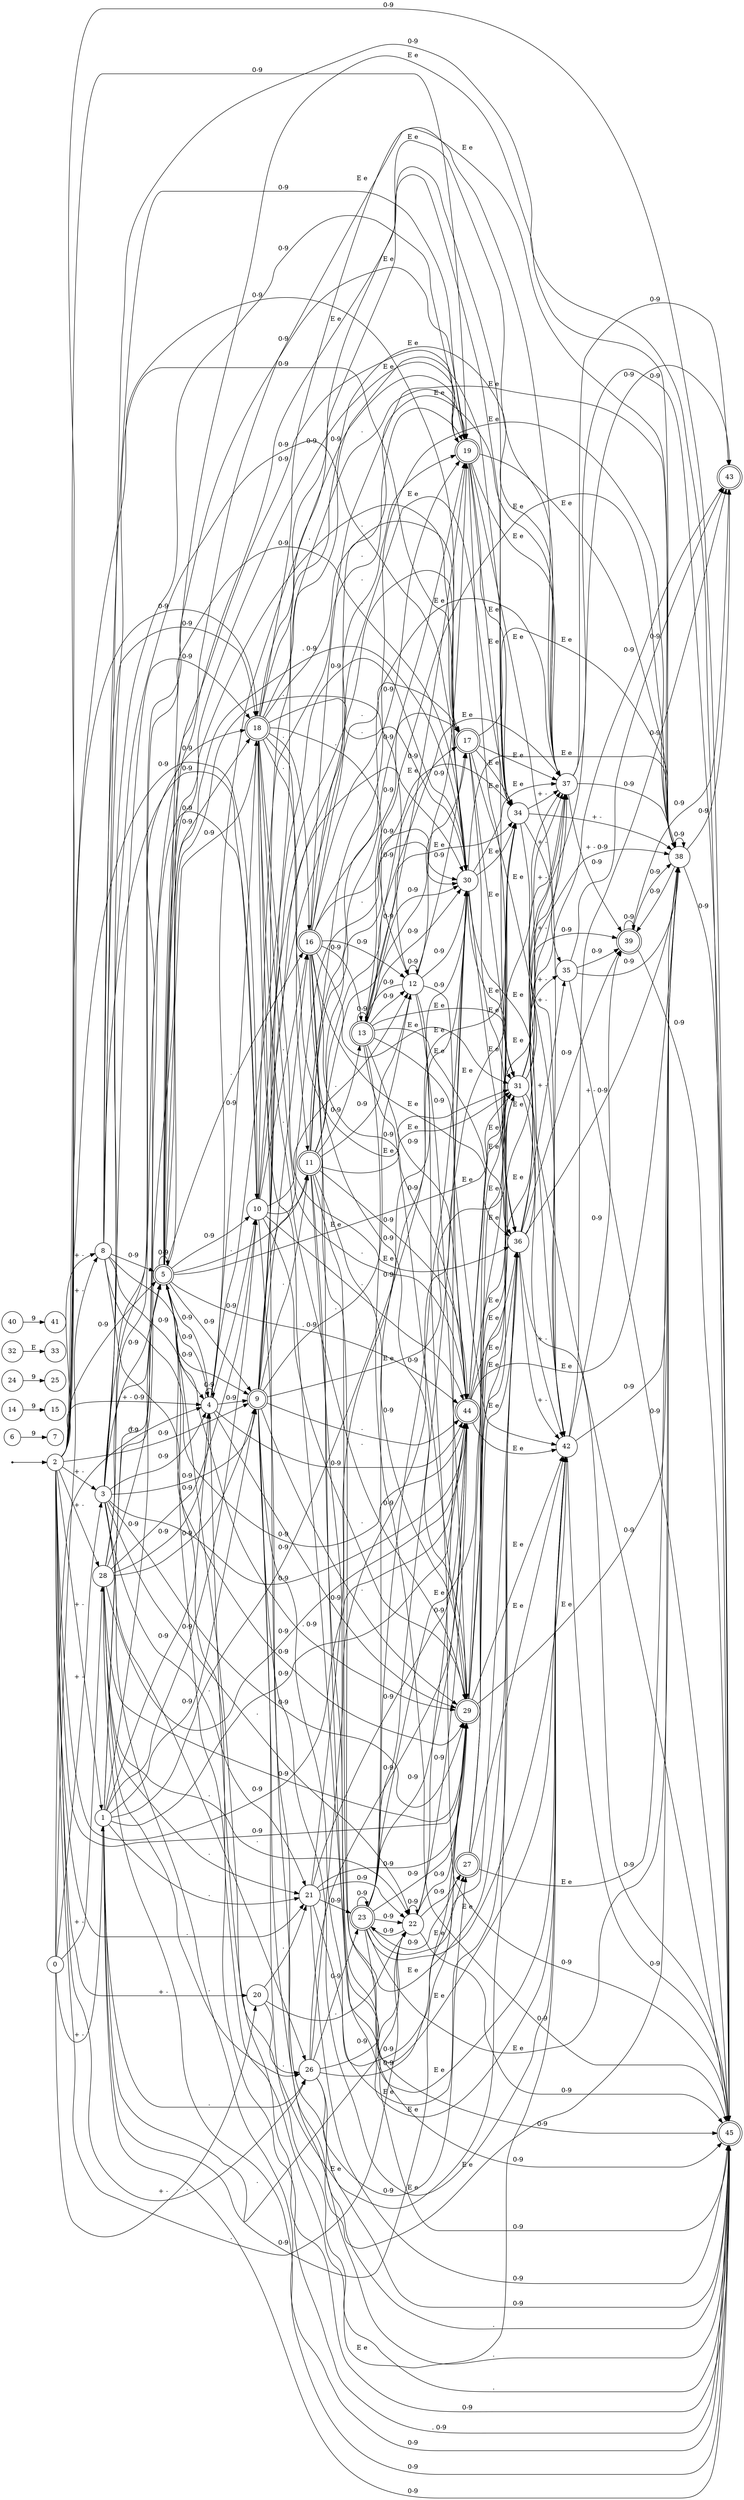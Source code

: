 digraph {
	rankdir=LR;
	node [shape = point]; _;
	node [shape = doublecircle]; 5 9 11 13 16 17 18 19 23 27 29 39 43 44 45 ;
	node [shape = circle];
	_ -> 2;
	0 -> 1 [label = "+ -"];
	0 -> 3 [label = "+ -"];
	0 -> 4 [label = "+ -"];
	0 -> 8 [label = "+ -"];
	0 -> 20 [label = "+ -"];
	0 -> 28 [label = "+ -"];
	1 -> 4 [label = "0-9"];
	1 -> 5 [label = "0-9"];
	1 -> 9 [label = "0-9"];
	1 -> 10 [label = "0-9"];
	1 -> 18 [label = "0-9"];
	1 -> 19 [label = "0-9"];
	1 -> 21 [label = "."];
	1 -> 22 [label = "."];
	1 -> 26 [label = "."];
	1 -> 29 [label = "0-9"];
	1 -> 30 [label = "0-9"];
	1 -> 44 [label = "0-9"];
	1 -> 45 [label = "0-9"];
	2 -> 1 [label = "+ -"];
	2 -> 3 [label = "+ -"];
	2 -> 4 [label = "+ - 0-9"];
	2 -> 5 [label = "0-9"];
	2 -> 8 [label = "+ -"];
	2 -> 9 [label = "0-9"];
	2 -> 10 [label = "0-9"];
	2 -> 18 [label = "0-9"];
	2 -> 19 [label = "0-9"];
	2 -> 20 [label = "+ -"];
	2 -> 21 [label = "."];
	2 -> 22 [label = "."];
	2 -> 26 [label = "."];
	2 -> 28 [label = "+ -"];
	2 -> 29 [label = "0-9"];
	2 -> 30 [label = "0-9"];
	2 -> 44 [label = "0-9"];
	2 -> 45 [label = "0-9"];
	3 -> 4 [label = "0-9"];
	3 -> 5 [label = "0-9"];
	3 -> 9 [label = "0-9"];
	3 -> 10 [label = "0-9"];
	3 -> 18 [label = "0-9"];
	3 -> 19 [label = "0-9"];
	3 -> 21 [label = "."];
	3 -> 22 [label = "."];
	3 -> 26 [label = "."];
	3 -> 29 [label = "0-9"];
	3 -> 30 [label = "0-9"];
	3 -> 44 [label = "0-9"];
	3 -> 45 [label = "0-9"];
	4 -> 4 [label = "0-9"];
	4 -> 5 [label = "0-9"];
	4 -> 9 [label = "0-9"];
	4 -> 10 [label = "0-9"];
	4 -> 18 [label = "0-9"];
	4 -> 19 [label = "0-9"];
	4 -> 29 [label = "0-9"];
	4 -> 30 [label = "0-9"];
	4 -> 44 [label = "0-9"];
	4 -> 45 [label = "0-9"];
	5 -> 4 [label = "0-9"];
	5 -> 5 [label = "0-9"];
	5 -> 9 [label = "0-9"];
	5 -> 10 [label = "0-9"];
	5 -> 11 [label = "."];
	5 -> 12 [label = "."];
	5 -> 16 [label = "."];
	5 -> 17 [label = "."];
	5 -> 18 [label = "0-9"];
	5 -> 19 [label = ". 0-9"];
	5 -> 29 [label = ". 0-9"];
	5 -> 30 [label = ". 0-9"];
	5 -> 31 [label = "E e"];
	5 -> 34 [label = "E e"];
	5 -> 36 [label = "E e"];
	5 -> 37 [label = "E e"];
	5 -> 38 [label = "E e"];
	5 -> 42 [label = "E e"];
	5 -> 44 [label = ". 0-9"];
	5 -> 45 [label = ". 0-9"];
	6 -> 7 [label = "9"];
	8 -> 4 [label = "0-9"];
	8 -> 5 [label = "0-9"];
	8 -> 9 [label = "0-9"];
	8 -> 10 [label = "0-9"];
	8 -> 18 [label = "0-9"];
	8 -> 19 [label = "0-9"];
	8 -> 29 [label = "0-9"];
	8 -> 30 [label = "0-9"];
	8 -> 44 [label = "0-9"];
	8 -> 45 [label = "0-9"];
	9 -> 11 [label = "."];
	9 -> 12 [label = "."];
	9 -> 16 [label = "."];
	9 -> 17 [label = "."];
	9 -> 19 [label = "."];
	9 -> 29 [label = "."];
	9 -> 30 [label = "."];
	9 -> 31 [label = "E e"];
	9 -> 34 [label = "E e"];
	9 -> 36 [label = "E e"];
	9 -> 37 [label = "E e"];
	9 -> 38 [label = "E e"];
	9 -> 42 [label = "E e"];
	9 -> 44 [label = "."];
	9 -> 45 [label = "."];
	10 -> 11 [label = "."];
	10 -> 12 [label = "."];
	10 -> 16 [label = "."];
	10 -> 17 [label = "."];
	10 -> 19 [label = "."];
	10 -> 29 [label = "."];
	10 -> 30 [label = "."];
	10 -> 44 [label = "."];
	10 -> 45 [label = "."];
	11 -> 12 [label = "0-9"];
	11 -> 13 [label = "0-9"];
	11 -> 17 [label = "0-9"];
	11 -> 19 [label = "0-9"];
	11 -> 29 [label = "0-9"];
	11 -> 30 [label = "0-9"];
	11 -> 31 [label = "E e"];
	11 -> 34 [label = "E e"];
	11 -> 36 [label = "E e"];
	11 -> 37 [label = "E e"];
	11 -> 38 [label = "E e"];
	11 -> 42 [label = "E e"];
	11 -> 44 [label = "0-9"];
	11 -> 45 [label = "0-9"];
	12 -> 12 [label = "0-9"];
	12 -> 13 [label = "0-9"];
	12 -> 17 [label = "0-9"];
	12 -> 19 [label = "0-9"];
	12 -> 29 [label = "0-9"];
	12 -> 30 [label = "0-9"];
	12 -> 44 [label = "0-9"];
	12 -> 45 [label = "0-9"];
	13 -> 12 [label = "0-9"];
	13 -> 13 [label = "0-9"];
	13 -> 17 [label = "0-9"];
	13 -> 19 [label = "0-9"];
	13 -> 29 [label = "0-9"];
	13 -> 30 [label = "0-9"];
	13 -> 31 [label = "E e"];
	13 -> 34 [label = "E e"];
	13 -> 36 [label = "E e"];
	13 -> 37 [label = "E e"];
	13 -> 38 [label = "E e"];
	13 -> 42 [label = "E e"];
	13 -> 44 [label = "0-9"];
	13 -> 45 [label = "0-9"];
	14 -> 15 [label = "9"];
	16 -> 12 [label = "0-9"];
	16 -> 13 [label = "0-9"];
	16 -> 17 [label = "0-9"];
	16 -> 19 [label = "0-9"];
	16 -> 29 [label = "0-9"];
	16 -> 30 [label = "0-9"];
	16 -> 31 [label = "E e"];
	16 -> 34 [label = "E e"];
	16 -> 36 [label = "E e"];
	16 -> 37 [label = "E e"];
	16 -> 38 [label = "E e"];
	16 -> 42 [label = "E e"];
	16 -> 44 [label = "0-9"];
	16 -> 45 [label = "0-9"];
	17 -> 31 [label = "E e"];
	17 -> 34 [label = "E e"];
	17 -> 36 [label = "E e"];
	17 -> 37 [label = "E e"];
	17 -> 38 [label = "E e"];
	17 -> 42 [label = "E e"];
	18 -> 11 [label = "."];
	18 -> 12 [label = "."];
	18 -> 16 [label = "."];
	18 -> 17 [label = "."];
	18 -> 19 [label = "."];
	18 -> 29 [label = "."];
	18 -> 30 [label = "."];
	18 -> 31 [label = "E e"];
	18 -> 34 [label = "E e"];
	18 -> 36 [label = "E e"];
	18 -> 37 [label = "E e"];
	18 -> 38 [label = "E e"];
	18 -> 42 [label = "E e"];
	18 -> 44 [label = "."];
	18 -> 45 [label = "."];
	19 -> 31 [label = "E e"];
	19 -> 34 [label = "E e"];
	19 -> 36 [label = "E e"];
	19 -> 37 [label = "E e"];
	19 -> 38 [label = "E e"];
	19 -> 42 [label = "E e"];
	20 -> 21 [label = "."];
	20 -> 22 [label = "."];
	20 -> 26 [label = "."];
	21 -> 22 [label = "0-9"];
	21 -> 23 [label = "0-9"];
	21 -> 27 [label = "0-9"];
	21 -> 29 [label = "0-9"];
	21 -> 30 [label = "0-9"];
	21 -> 44 [label = "0-9"];
	21 -> 45 [label = "0-9"];
	22 -> 22 [label = "0-9"];
	22 -> 23 [label = "0-9"];
	22 -> 27 [label = "0-9"];
	22 -> 29 [label = "0-9"];
	22 -> 30 [label = "0-9"];
	22 -> 44 [label = "0-9"];
	22 -> 45 [label = "0-9"];
	23 -> 22 [label = "0-9"];
	23 -> 23 [label = "0-9"];
	23 -> 27 [label = "0-9"];
	23 -> 29 [label = "0-9"];
	23 -> 30 [label = "0-9"];
	23 -> 31 [label = "E e"];
	23 -> 34 [label = "E e"];
	23 -> 36 [label = "E e"];
	23 -> 37 [label = "E e"];
	23 -> 38 [label = "E e"];
	23 -> 42 [label = "E e"];
	23 -> 44 [label = "0-9"];
	23 -> 45 [label = "0-9"];
	24 -> 25 [label = "9"];
	26 -> 22 [label = "0-9"];
	26 -> 23 [label = "0-9"];
	26 -> 27 [label = "0-9"];
	26 -> 29 [label = "0-9"];
	26 -> 30 [label = "0-9"];
	26 -> 44 [label = "0-9"];
	26 -> 45 [label = "0-9"];
	27 -> 31 [label = "E e"];
	27 -> 34 [label = "E e"];
	27 -> 36 [label = "E e"];
	27 -> 37 [label = "E e"];
	27 -> 38 [label = "E e"];
	27 -> 42 [label = "E e"];
	28 -> 4 [label = "0-9"];
	28 -> 5 [label = "0-9"];
	28 -> 9 [label = "0-9"];
	28 -> 10 [label = "0-9"];
	28 -> 18 [label = "0-9"];
	28 -> 19 [label = "0-9"];
	28 -> 21 [label = "."];
	28 -> 22 [label = "."];
	28 -> 26 [label = "."];
	28 -> 29 [label = "0-9"];
	28 -> 30 [label = "0-9"];
	28 -> 44 [label = "0-9"];
	28 -> 45 [label = "0-9"];
	29 -> 31 [label = "E e"];
	29 -> 34 [label = "E e"];
	29 -> 36 [label = "E e"];
	29 -> 37 [label = "E e"];
	29 -> 38 [label = "E e"];
	29 -> 42 [label = "E e"];
	30 -> 31 [label = "E e"];
	30 -> 34 [label = "E e"];
	30 -> 36 [label = "E e"];
	30 -> 37 [label = "E e"];
	30 -> 38 [label = "E e"];
	30 -> 42 [label = "E e"];
	31 -> 35 [label = "+ -"];
	31 -> 37 [label = "+ -"];
	31 -> 38 [label = "+ - 0-9"];
	31 -> 39 [label = "0-9"];
	31 -> 42 [label = "+ -"];
	31 -> 43 [label = "0-9"];
	31 -> 45 [label = "0-9"];
	32 -> 33 [label = "E"];
	34 -> 35 [label = "+ -"];
	34 -> 37 [label = "+ -"];
	34 -> 38 [label = "+ -"];
	34 -> 42 [label = "+ -"];
	35 -> 38 [label = "0-9"];
	35 -> 39 [label = "0-9"];
	35 -> 43 [label = "0-9"];
	35 -> 45 [label = "0-9"];
	36 -> 35 [label = "+ -"];
	36 -> 37 [label = "+ -"];
	36 -> 38 [label = "+ - 0-9"];
	36 -> 39 [label = "0-9"];
	36 -> 42 [label = "+ -"];
	36 -> 43 [label = "0-9"];
	36 -> 45 [label = "0-9"];
	37 -> 38 [label = "0-9"];
	37 -> 39 [label = "0-9"];
	37 -> 43 [label = "0-9"];
	37 -> 45 [label = "0-9"];
	38 -> 38 [label = "0-9"];
	38 -> 39 [label = "0-9"];
	38 -> 43 [label = "0-9"];
	38 -> 45 [label = "0-9"];
	39 -> 38 [label = "0-9"];
	39 -> 39 [label = "0-9"];
	39 -> 43 [label = "0-9"];
	39 -> 45 [label = "0-9"];
	40 -> 41 [label = "9"];
	42 -> 38 [label = "0-9"];
	42 -> 39 [label = "0-9"];
	42 -> 43 [label = "0-9"];
	42 -> 45 [label = "0-9"];
	44 -> 31 [label = "E e"];
	44 -> 34 [label = "E e"];
	44 -> 36 [label = "E e"];
	44 -> 37 [label = "E e"];
	44 -> 38 [label = "E e"];
	44 -> 42 [label = "E e"];
}
